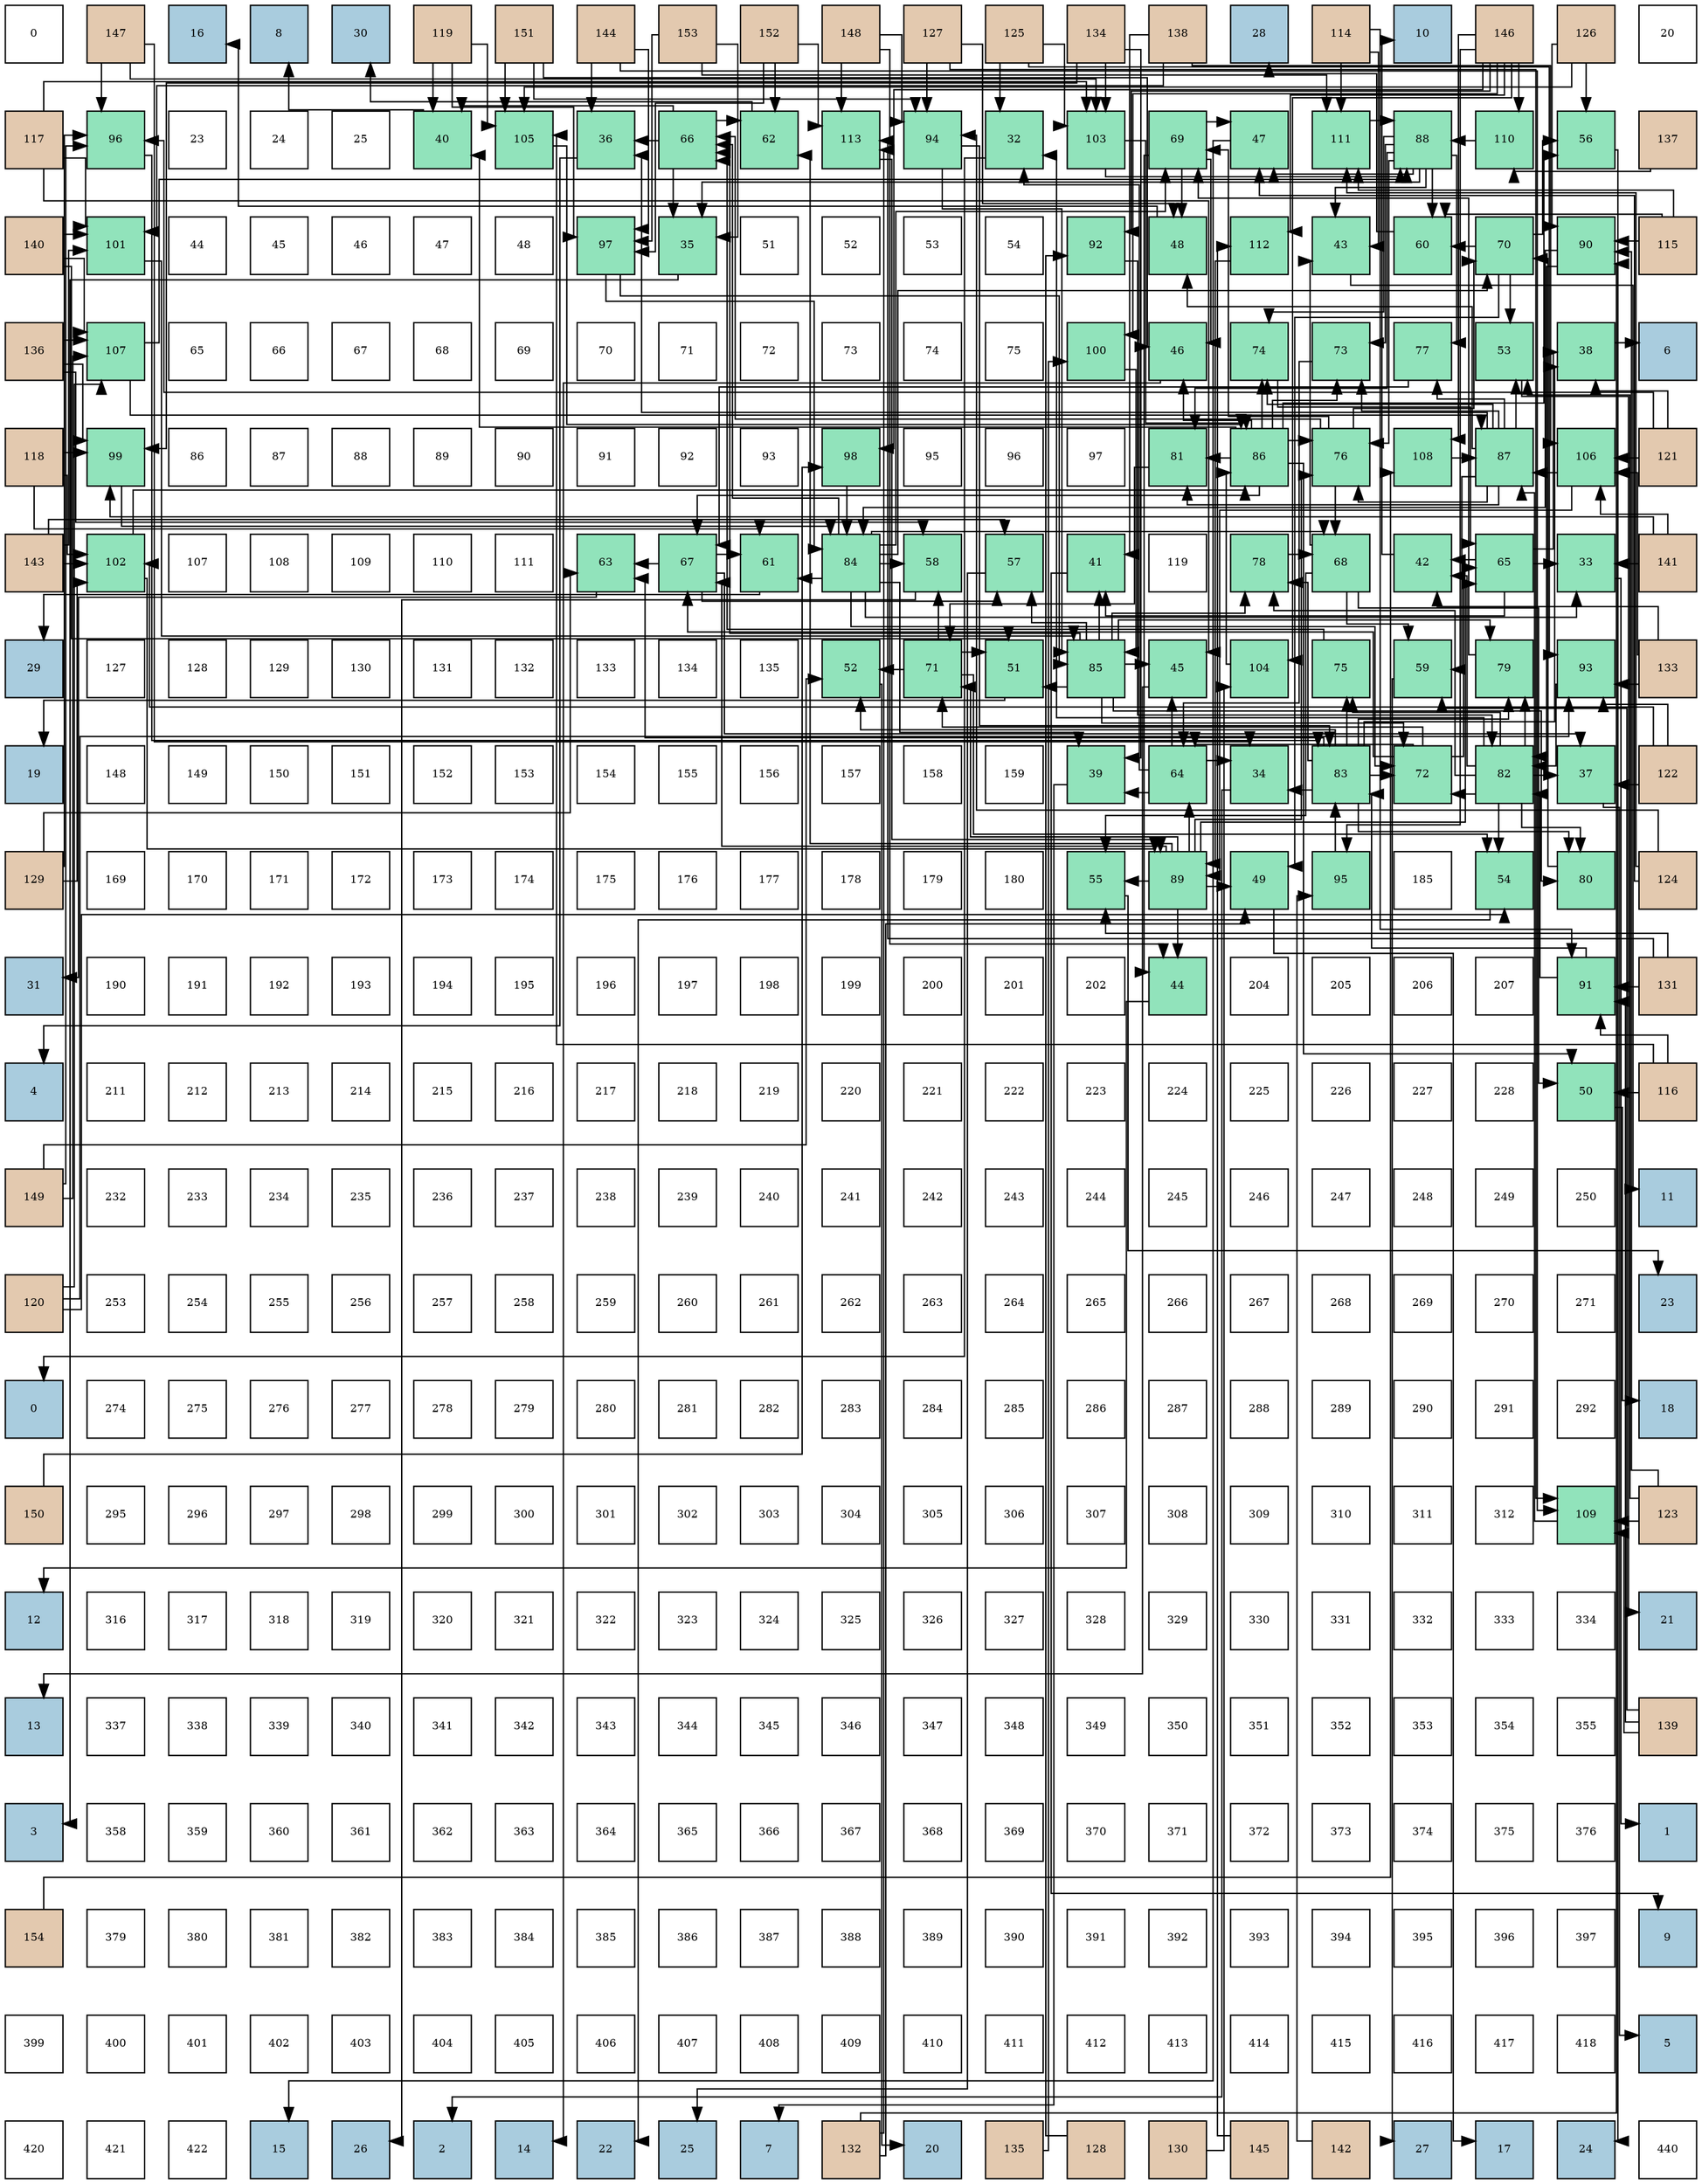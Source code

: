 digraph layout{
 rankdir=TB;
 splines=ortho;
 node [style=filled shape=square fixedsize=true width=0.6];
0[label="0", fontsize=8, fillcolor="#ffffff"];
1[label="147", fontsize=8, fillcolor="#e3c9af"];
2[label="16", fontsize=8, fillcolor="#a9ccde"];
3[label="8", fontsize=8, fillcolor="#a9ccde"];
4[label="30", fontsize=8, fillcolor="#a9ccde"];
5[label="119", fontsize=8, fillcolor="#e3c9af"];
6[label="151", fontsize=8, fillcolor="#e3c9af"];
7[label="144", fontsize=8, fillcolor="#e3c9af"];
8[label="153", fontsize=8, fillcolor="#e3c9af"];
9[label="152", fontsize=8, fillcolor="#e3c9af"];
10[label="148", fontsize=8, fillcolor="#e3c9af"];
11[label="127", fontsize=8, fillcolor="#e3c9af"];
12[label="125", fontsize=8, fillcolor="#e3c9af"];
13[label="134", fontsize=8, fillcolor="#e3c9af"];
14[label="138", fontsize=8, fillcolor="#e3c9af"];
15[label="28", fontsize=8, fillcolor="#a9ccde"];
16[label="114", fontsize=8, fillcolor="#e3c9af"];
17[label="10", fontsize=8, fillcolor="#a9ccde"];
18[label="146", fontsize=8, fillcolor="#e3c9af"];
19[label="126", fontsize=8, fillcolor="#e3c9af"];
20[label="20", fontsize=8, fillcolor="#ffffff"];
21[label="117", fontsize=8, fillcolor="#e3c9af"];
22[label="96", fontsize=8, fillcolor="#91e3bb"];
23[label="23", fontsize=8, fillcolor="#ffffff"];
24[label="24", fontsize=8, fillcolor="#ffffff"];
25[label="25", fontsize=8, fillcolor="#ffffff"];
26[label="40", fontsize=8, fillcolor="#91e3bb"];
27[label="105", fontsize=8, fillcolor="#91e3bb"];
28[label="36", fontsize=8, fillcolor="#91e3bb"];
29[label="66", fontsize=8, fillcolor="#91e3bb"];
30[label="62", fontsize=8, fillcolor="#91e3bb"];
31[label="113", fontsize=8, fillcolor="#91e3bb"];
32[label="94", fontsize=8, fillcolor="#91e3bb"];
33[label="32", fontsize=8, fillcolor="#91e3bb"];
34[label="103", fontsize=8, fillcolor="#91e3bb"];
35[label="69", fontsize=8, fillcolor="#91e3bb"];
36[label="47", fontsize=8, fillcolor="#91e3bb"];
37[label="111", fontsize=8, fillcolor="#91e3bb"];
38[label="88", fontsize=8, fillcolor="#91e3bb"];
39[label="110", fontsize=8, fillcolor="#91e3bb"];
40[label="56", fontsize=8, fillcolor="#91e3bb"];
41[label="137", fontsize=8, fillcolor="#e3c9af"];
42[label="140", fontsize=8, fillcolor="#e3c9af"];
43[label="101", fontsize=8, fillcolor="#91e3bb"];
44[label="44", fontsize=8, fillcolor="#ffffff"];
45[label="45", fontsize=8, fillcolor="#ffffff"];
46[label="46", fontsize=8, fillcolor="#ffffff"];
47[label="47", fontsize=8, fillcolor="#ffffff"];
48[label="48", fontsize=8, fillcolor="#ffffff"];
49[label="97", fontsize=8, fillcolor="#91e3bb"];
50[label="35", fontsize=8, fillcolor="#91e3bb"];
51[label="51", fontsize=8, fillcolor="#ffffff"];
52[label="52", fontsize=8, fillcolor="#ffffff"];
53[label="53", fontsize=8, fillcolor="#ffffff"];
54[label="54", fontsize=8, fillcolor="#ffffff"];
55[label="92", fontsize=8, fillcolor="#91e3bb"];
56[label="48", fontsize=8, fillcolor="#91e3bb"];
57[label="112", fontsize=8, fillcolor="#91e3bb"];
58[label="43", fontsize=8, fillcolor="#91e3bb"];
59[label="60", fontsize=8, fillcolor="#91e3bb"];
60[label="70", fontsize=8, fillcolor="#91e3bb"];
61[label="90", fontsize=8, fillcolor="#91e3bb"];
62[label="115", fontsize=8, fillcolor="#e3c9af"];
63[label="136", fontsize=8, fillcolor="#e3c9af"];
64[label="107", fontsize=8, fillcolor="#91e3bb"];
65[label="65", fontsize=8, fillcolor="#ffffff"];
66[label="66", fontsize=8, fillcolor="#ffffff"];
67[label="67", fontsize=8, fillcolor="#ffffff"];
68[label="68", fontsize=8, fillcolor="#ffffff"];
69[label="69", fontsize=8, fillcolor="#ffffff"];
70[label="70", fontsize=8, fillcolor="#ffffff"];
71[label="71", fontsize=8, fillcolor="#ffffff"];
72[label="72", fontsize=8, fillcolor="#ffffff"];
73[label="73", fontsize=8, fillcolor="#ffffff"];
74[label="74", fontsize=8, fillcolor="#ffffff"];
75[label="75", fontsize=8, fillcolor="#ffffff"];
76[label="100", fontsize=8, fillcolor="#91e3bb"];
77[label="46", fontsize=8, fillcolor="#91e3bb"];
78[label="74", fontsize=8, fillcolor="#91e3bb"];
79[label="73", fontsize=8, fillcolor="#91e3bb"];
80[label="77", fontsize=8, fillcolor="#91e3bb"];
81[label="53", fontsize=8, fillcolor="#91e3bb"];
82[label="38", fontsize=8, fillcolor="#91e3bb"];
83[label="6", fontsize=8, fillcolor="#a9ccde"];
84[label="118", fontsize=8, fillcolor="#e3c9af"];
85[label="99", fontsize=8, fillcolor="#91e3bb"];
86[label="86", fontsize=8, fillcolor="#ffffff"];
87[label="87", fontsize=8, fillcolor="#ffffff"];
88[label="88", fontsize=8, fillcolor="#ffffff"];
89[label="89", fontsize=8, fillcolor="#ffffff"];
90[label="90", fontsize=8, fillcolor="#ffffff"];
91[label="91", fontsize=8, fillcolor="#ffffff"];
92[label="92", fontsize=8, fillcolor="#ffffff"];
93[label="93", fontsize=8, fillcolor="#ffffff"];
94[label="98", fontsize=8, fillcolor="#91e3bb"];
95[label="95", fontsize=8, fillcolor="#ffffff"];
96[label="96", fontsize=8, fillcolor="#ffffff"];
97[label="97", fontsize=8, fillcolor="#ffffff"];
98[label="81", fontsize=8, fillcolor="#91e3bb"];
99[label="86", fontsize=8, fillcolor="#91e3bb"];
100[label="76", fontsize=8, fillcolor="#91e3bb"];
101[label="108", fontsize=8, fillcolor="#91e3bb"];
102[label="87", fontsize=8, fillcolor="#91e3bb"];
103[label="106", fontsize=8, fillcolor="#91e3bb"];
104[label="121", fontsize=8, fillcolor="#e3c9af"];
105[label="143", fontsize=8, fillcolor="#e3c9af"];
106[label="102", fontsize=8, fillcolor="#91e3bb"];
107[label="107", fontsize=8, fillcolor="#ffffff"];
108[label="108", fontsize=8, fillcolor="#ffffff"];
109[label="109", fontsize=8, fillcolor="#ffffff"];
110[label="110", fontsize=8, fillcolor="#ffffff"];
111[label="111", fontsize=8, fillcolor="#ffffff"];
112[label="63", fontsize=8, fillcolor="#91e3bb"];
113[label="67", fontsize=8, fillcolor="#91e3bb"];
114[label="61", fontsize=8, fillcolor="#91e3bb"];
115[label="84", fontsize=8, fillcolor="#91e3bb"];
116[label="58", fontsize=8, fillcolor="#91e3bb"];
117[label="57", fontsize=8, fillcolor="#91e3bb"];
118[label="41", fontsize=8, fillcolor="#91e3bb"];
119[label="119", fontsize=8, fillcolor="#ffffff"];
120[label="78", fontsize=8, fillcolor="#91e3bb"];
121[label="68", fontsize=8, fillcolor="#91e3bb"];
122[label="42", fontsize=8, fillcolor="#91e3bb"];
123[label="65", fontsize=8, fillcolor="#91e3bb"];
124[label="33", fontsize=8, fillcolor="#91e3bb"];
125[label="141", fontsize=8, fillcolor="#e3c9af"];
126[label="29", fontsize=8, fillcolor="#a9ccde"];
127[label="127", fontsize=8, fillcolor="#ffffff"];
128[label="128", fontsize=8, fillcolor="#ffffff"];
129[label="129", fontsize=8, fillcolor="#ffffff"];
130[label="130", fontsize=8, fillcolor="#ffffff"];
131[label="131", fontsize=8, fillcolor="#ffffff"];
132[label="132", fontsize=8, fillcolor="#ffffff"];
133[label="133", fontsize=8, fillcolor="#ffffff"];
134[label="134", fontsize=8, fillcolor="#ffffff"];
135[label="135", fontsize=8, fillcolor="#ffffff"];
136[label="52", fontsize=8, fillcolor="#91e3bb"];
137[label="71", fontsize=8, fillcolor="#91e3bb"];
138[label="51", fontsize=8, fillcolor="#91e3bb"];
139[label="85", fontsize=8, fillcolor="#91e3bb"];
140[label="45", fontsize=8, fillcolor="#91e3bb"];
141[label="104", fontsize=8, fillcolor="#91e3bb"];
142[label="75", fontsize=8, fillcolor="#91e3bb"];
143[label="59", fontsize=8, fillcolor="#91e3bb"];
144[label="79", fontsize=8, fillcolor="#91e3bb"];
145[label="93", fontsize=8, fillcolor="#91e3bb"];
146[label="133", fontsize=8, fillcolor="#e3c9af"];
147[label="19", fontsize=8, fillcolor="#a9ccde"];
148[label="148", fontsize=8, fillcolor="#ffffff"];
149[label="149", fontsize=8, fillcolor="#ffffff"];
150[label="150", fontsize=8, fillcolor="#ffffff"];
151[label="151", fontsize=8, fillcolor="#ffffff"];
152[label="152", fontsize=8, fillcolor="#ffffff"];
153[label="153", fontsize=8, fillcolor="#ffffff"];
154[label="154", fontsize=8, fillcolor="#ffffff"];
155[label="155", fontsize=8, fillcolor="#ffffff"];
156[label="156", fontsize=8, fillcolor="#ffffff"];
157[label="157", fontsize=8, fillcolor="#ffffff"];
158[label="158", fontsize=8, fillcolor="#ffffff"];
159[label="159", fontsize=8, fillcolor="#ffffff"];
160[label="39", fontsize=8, fillcolor="#91e3bb"];
161[label="64", fontsize=8, fillcolor="#91e3bb"];
162[label="34", fontsize=8, fillcolor="#91e3bb"];
163[label="83", fontsize=8, fillcolor="#91e3bb"];
164[label="72", fontsize=8, fillcolor="#91e3bb"];
165[label="82", fontsize=8, fillcolor="#91e3bb"];
166[label="37", fontsize=8, fillcolor="#91e3bb"];
167[label="122", fontsize=8, fillcolor="#e3c9af"];
168[label="129", fontsize=8, fillcolor="#e3c9af"];
169[label="169", fontsize=8, fillcolor="#ffffff"];
170[label="170", fontsize=8, fillcolor="#ffffff"];
171[label="171", fontsize=8, fillcolor="#ffffff"];
172[label="172", fontsize=8, fillcolor="#ffffff"];
173[label="173", fontsize=8, fillcolor="#ffffff"];
174[label="174", fontsize=8, fillcolor="#ffffff"];
175[label="175", fontsize=8, fillcolor="#ffffff"];
176[label="176", fontsize=8, fillcolor="#ffffff"];
177[label="177", fontsize=8, fillcolor="#ffffff"];
178[label="178", fontsize=8, fillcolor="#ffffff"];
179[label="179", fontsize=8, fillcolor="#ffffff"];
180[label="180", fontsize=8, fillcolor="#ffffff"];
181[label="55", fontsize=8, fillcolor="#91e3bb"];
182[label="89", fontsize=8, fillcolor="#91e3bb"];
183[label="49", fontsize=8, fillcolor="#91e3bb"];
184[label="95", fontsize=8, fillcolor="#91e3bb"];
185[label="185", fontsize=8, fillcolor="#ffffff"];
186[label="54", fontsize=8, fillcolor="#91e3bb"];
187[label="80", fontsize=8, fillcolor="#91e3bb"];
188[label="124", fontsize=8, fillcolor="#e3c9af"];
189[label="31", fontsize=8, fillcolor="#a9ccde"];
190[label="190", fontsize=8, fillcolor="#ffffff"];
191[label="191", fontsize=8, fillcolor="#ffffff"];
192[label="192", fontsize=8, fillcolor="#ffffff"];
193[label="193", fontsize=8, fillcolor="#ffffff"];
194[label="194", fontsize=8, fillcolor="#ffffff"];
195[label="195", fontsize=8, fillcolor="#ffffff"];
196[label="196", fontsize=8, fillcolor="#ffffff"];
197[label="197", fontsize=8, fillcolor="#ffffff"];
198[label="198", fontsize=8, fillcolor="#ffffff"];
199[label="199", fontsize=8, fillcolor="#ffffff"];
200[label="200", fontsize=8, fillcolor="#ffffff"];
201[label="201", fontsize=8, fillcolor="#ffffff"];
202[label="202", fontsize=8, fillcolor="#ffffff"];
203[label="44", fontsize=8, fillcolor="#91e3bb"];
204[label="204", fontsize=8, fillcolor="#ffffff"];
205[label="205", fontsize=8, fillcolor="#ffffff"];
206[label="206", fontsize=8, fillcolor="#ffffff"];
207[label="207", fontsize=8, fillcolor="#ffffff"];
208[label="91", fontsize=8, fillcolor="#91e3bb"];
209[label="131", fontsize=8, fillcolor="#e3c9af"];
210[label="4", fontsize=8, fillcolor="#a9ccde"];
211[label="211", fontsize=8, fillcolor="#ffffff"];
212[label="212", fontsize=8, fillcolor="#ffffff"];
213[label="213", fontsize=8, fillcolor="#ffffff"];
214[label="214", fontsize=8, fillcolor="#ffffff"];
215[label="215", fontsize=8, fillcolor="#ffffff"];
216[label="216", fontsize=8, fillcolor="#ffffff"];
217[label="217", fontsize=8, fillcolor="#ffffff"];
218[label="218", fontsize=8, fillcolor="#ffffff"];
219[label="219", fontsize=8, fillcolor="#ffffff"];
220[label="220", fontsize=8, fillcolor="#ffffff"];
221[label="221", fontsize=8, fillcolor="#ffffff"];
222[label="222", fontsize=8, fillcolor="#ffffff"];
223[label="223", fontsize=8, fillcolor="#ffffff"];
224[label="224", fontsize=8, fillcolor="#ffffff"];
225[label="225", fontsize=8, fillcolor="#ffffff"];
226[label="226", fontsize=8, fillcolor="#ffffff"];
227[label="227", fontsize=8, fillcolor="#ffffff"];
228[label="228", fontsize=8, fillcolor="#ffffff"];
229[label="50", fontsize=8, fillcolor="#91e3bb"];
230[label="116", fontsize=8, fillcolor="#e3c9af"];
231[label="149", fontsize=8, fillcolor="#e3c9af"];
232[label="232", fontsize=8, fillcolor="#ffffff"];
233[label="233", fontsize=8, fillcolor="#ffffff"];
234[label="234", fontsize=8, fillcolor="#ffffff"];
235[label="235", fontsize=8, fillcolor="#ffffff"];
236[label="236", fontsize=8, fillcolor="#ffffff"];
237[label="237", fontsize=8, fillcolor="#ffffff"];
238[label="238", fontsize=8, fillcolor="#ffffff"];
239[label="239", fontsize=8, fillcolor="#ffffff"];
240[label="240", fontsize=8, fillcolor="#ffffff"];
241[label="241", fontsize=8, fillcolor="#ffffff"];
242[label="242", fontsize=8, fillcolor="#ffffff"];
243[label="243", fontsize=8, fillcolor="#ffffff"];
244[label="244", fontsize=8, fillcolor="#ffffff"];
245[label="245", fontsize=8, fillcolor="#ffffff"];
246[label="246", fontsize=8, fillcolor="#ffffff"];
247[label="247", fontsize=8, fillcolor="#ffffff"];
248[label="248", fontsize=8, fillcolor="#ffffff"];
249[label="249", fontsize=8, fillcolor="#ffffff"];
250[label="250", fontsize=8, fillcolor="#ffffff"];
251[label="11", fontsize=8, fillcolor="#a9ccde"];
252[label="120", fontsize=8, fillcolor="#e3c9af"];
253[label="253", fontsize=8, fillcolor="#ffffff"];
254[label="254", fontsize=8, fillcolor="#ffffff"];
255[label="255", fontsize=8, fillcolor="#ffffff"];
256[label="256", fontsize=8, fillcolor="#ffffff"];
257[label="257", fontsize=8, fillcolor="#ffffff"];
258[label="258", fontsize=8, fillcolor="#ffffff"];
259[label="259", fontsize=8, fillcolor="#ffffff"];
260[label="260", fontsize=8, fillcolor="#ffffff"];
261[label="261", fontsize=8, fillcolor="#ffffff"];
262[label="262", fontsize=8, fillcolor="#ffffff"];
263[label="263", fontsize=8, fillcolor="#ffffff"];
264[label="264", fontsize=8, fillcolor="#ffffff"];
265[label="265", fontsize=8, fillcolor="#ffffff"];
266[label="266", fontsize=8, fillcolor="#ffffff"];
267[label="267", fontsize=8, fillcolor="#ffffff"];
268[label="268", fontsize=8, fillcolor="#ffffff"];
269[label="269", fontsize=8, fillcolor="#ffffff"];
270[label="270", fontsize=8, fillcolor="#ffffff"];
271[label="271", fontsize=8, fillcolor="#ffffff"];
272[label="23", fontsize=8, fillcolor="#a9ccde"];
273[label="0", fontsize=8, fillcolor="#a9ccde"];
274[label="274", fontsize=8, fillcolor="#ffffff"];
275[label="275", fontsize=8, fillcolor="#ffffff"];
276[label="276", fontsize=8, fillcolor="#ffffff"];
277[label="277", fontsize=8, fillcolor="#ffffff"];
278[label="278", fontsize=8, fillcolor="#ffffff"];
279[label="279", fontsize=8, fillcolor="#ffffff"];
280[label="280", fontsize=8, fillcolor="#ffffff"];
281[label="281", fontsize=8, fillcolor="#ffffff"];
282[label="282", fontsize=8, fillcolor="#ffffff"];
283[label="283", fontsize=8, fillcolor="#ffffff"];
284[label="284", fontsize=8, fillcolor="#ffffff"];
285[label="285", fontsize=8, fillcolor="#ffffff"];
286[label="286", fontsize=8, fillcolor="#ffffff"];
287[label="287", fontsize=8, fillcolor="#ffffff"];
288[label="288", fontsize=8, fillcolor="#ffffff"];
289[label="289", fontsize=8, fillcolor="#ffffff"];
290[label="290", fontsize=8, fillcolor="#ffffff"];
291[label="291", fontsize=8, fillcolor="#ffffff"];
292[label="292", fontsize=8, fillcolor="#ffffff"];
293[label="18", fontsize=8, fillcolor="#a9ccde"];
294[label="150", fontsize=8, fillcolor="#e3c9af"];
295[label="295", fontsize=8, fillcolor="#ffffff"];
296[label="296", fontsize=8, fillcolor="#ffffff"];
297[label="297", fontsize=8, fillcolor="#ffffff"];
298[label="298", fontsize=8, fillcolor="#ffffff"];
299[label="299", fontsize=8, fillcolor="#ffffff"];
300[label="300", fontsize=8, fillcolor="#ffffff"];
301[label="301", fontsize=8, fillcolor="#ffffff"];
302[label="302", fontsize=8, fillcolor="#ffffff"];
303[label="303", fontsize=8, fillcolor="#ffffff"];
304[label="304", fontsize=8, fillcolor="#ffffff"];
305[label="305", fontsize=8, fillcolor="#ffffff"];
306[label="306", fontsize=8, fillcolor="#ffffff"];
307[label="307", fontsize=8, fillcolor="#ffffff"];
308[label="308", fontsize=8, fillcolor="#ffffff"];
309[label="309", fontsize=8, fillcolor="#ffffff"];
310[label="310", fontsize=8, fillcolor="#ffffff"];
311[label="311", fontsize=8, fillcolor="#ffffff"];
312[label="312", fontsize=8, fillcolor="#ffffff"];
313[label="109", fontsize=8, fillcolor="#91e3bb"];
314[label="123", fontsize=8, fillcolor="#e3c9af"];
315[label="12", fontsize=8, fillcolor="#a9ccde"];
316[label="316", fontsize=8, fillcolor="#ffffff"];
317[label="317", fontsize=8, fillcolor="#ffffff"];
318[label="318", fontsize=8, fillcolor="#ffffff"];
319[label="319", fontsize=8, fillcolor="#ffffff"];
320[label="320", fontsize=8, fillcolor="#ffffff"];
321[label="321", fontsize=8, fillcolor="#ffffff"];
322[label="322", fontsize=8, fillcolor="#ffffff"];
323[label="323", fontsize=8, fillcolor="#ffffff"];
324[label="324", fontsize=8, fillcolor="#ffffff"];
325[label="325", fontsize=8, fillcolor="#ffffff"];
326[label="326", fontsize=8, fillcolor="#ffffff"];
327[label="327", fontsize=8, fillcolor="#ffffff"];
328[label="328", fontsize=8, fillcolor="#ffffff"];
329[label="329", fontsize=8, fillcolor="#ffffff"];
330[label="330", fontsize=8, fillcolor="#ffffff"];
331[label="331", fontsize=8, fillcolor="#ffffff"];
332[label="332", fontsize=8, fillcolor="#ffffff"];
333[label="333", fontsize=8, fillcolor="#ffffff"];
334[label="334", fontsize=8, fillcolor="#ffffff"];
335[label="21", fontsize=8, fillcolor="#a9ccde"];
336[label="13", fontsize=8, fillcolor="#a9ccde"];
337[label="337", fontsize=8, fillcolor="#ffffff"];
338[label="338", fontsize=8, fillcolor="#ffffff"];
339[label="339", fontsize=8, fillcolor="#ffffff"];
340[label="340", fontsize=8, fillcolor="#ffffff"];
341[label="341", fontsize=8, fillcolor="#ffffff"];
342[label="342", fontsize=8, fillcolor="#ffffff"];
343[label="343", fontsize=8, fillcolor="#ffffff"];
344[label="344", fontsize=8, fillcolor="#ffffff"];
345[label="345", fontsize=8, fillcolor="#ffffff"];
346[label="346", fontsize=8, fillcolor="#ffffff"];
347[label="347", fontsize=8, fillcolor="#ffffff"];
348[label="348", fontsize=8, fillcolor="#ffffff"];
349[label="349", fontsize=8, fillcolor="#ffffff"];
350[label="350", fontsize=8, fillcolor="#ffffff"];
351[label="351", fontsize=8, fillcolor="#ffffff"];
352[label="352", fontsize=8, fillcolor="#ffffff"];
353[label="353", fontsize=8, fillcolor="#ffffff"];
354[label="354", fontsize=8, fillcolor="#ffffff"];
355[label="355", fontsize=8, fillcolor="#ffffff"];
356[label="139", fontsize=8, fillcolor="#e3c9af"];
357[label="3", fontsize=8, fillcolor="#a9ccde"];
358[label="358", fontsize=8, fillcolor="#ffffff"];
359[label="359", fontsize=8, fillcolor="#ffffff"];
360[label="360", fontsize=8, fillcolor="#ffffff"];
361[label="361", fontsize=8, fillcolor="#ffffff"];
362[label="362", fontsize=8, fillcolor="#ffffff"];
363[label="363", fontsize=8, fillcolor="#ffffff"];
364[label="364", fontsize=8, fillcolor="#ffffff"];
365[label="365", fontsize=8, fillcolor="#ffffff"];
366[label="366", fontsize=8, fillcolor="#ffffff"];
367[label="367", fontsize=8, fillcolor="#ffffff"];
368[label="368", fontsize=8, fillcolor="#ffffff"];
369[label="369", fontsize=8, fillcolor="#ffffff"];
370[label="370", fontsize=8, fillcolor="#ffffff"];
371[label="371", fontsize=8, fillcolor="#ffffff"];
372[label="372", fontsize=8, fillcolor="#ffffff"];
373[label="373", fontsize=8, fillcolor="#ffffff"];
374[label="374", fontsize=8, fillcolor="#ffffff"];
375[label="375", fontsize=8, fillcolor="#ffffff"];
376[label="376", fontsize=8, fillcolor="#ffffff"];
377[label="1", fontsize=8, fillcolor="#a9ccde"];
378[label="154", fontsize=8, fillcolor="#e3c9af"];
379[label="379", fontsize=8, fillcolor="#ffffff"];
380[label="380", fontsize=8, fillcolor="#ffffff"];
381[label="381", fontsize=8, fillcolor="#ffffff"];
382[label="382", fontsize=8, fillcolor="#ffffff"];
383[label="383", fontsize=8, fillcolor="#ffffff"];
384[label="384", fontsize=8, fillcolor="#ffffff"];
385[label="385", fontsize=8, fillcolor="#ffffff"];
386[label="386", fontsize=8, fillcolor="#ffffff"];
387[label="387", fontsize=8, fillcolor="#ffffff"];
388[label="388", fontsize=8, fillcolor="#ffffff"];
389[label="389", fontsize=8, fillcolor="#ffffff"];
390[label="390", fontsize=8, fillcolor="#ffffff"];
391[label="391", fontsize=8, fillcolor="#ffffff"];
392[label="392", fontsize=8, fillcolor="#ffffff"];
393[label="393", fontsize=8, fillcolor="#ffffff"];
394[label="394", fontsize=8, fillcolor="#ffffff"];
395[label="395", fontsize=8, fillcolor="#ffffff"];
396[label="396", fontsize=8, fillcolor="#ffffff"];
397[label="397", fontsize=8, fillcolor="#ffffff"];
398[label="9", fontsize=8, fillcolor="#a9ccde"];
399[label="399", fontsize=8, fillcolor="#ffffff"];
400[label="400", fontsize=8, fillcolor="#ffffff"];
401[label="401", fontsize=8, fillcolor="#ffffff"];
402[label="402", fontsize=8, fillcolor="#ffffff"];
403[label="403", fontsize=8, fillcolor="#ffffff"];
404[label="404", fontsize=8, fillcolor="#ffffff"];
405[label="405", fontsize=8, fillcolor="#ffffff"];
406[label="406", fontsize=8, fillcolor="#ffffff"];
407[label="407", fontsize=8, fillcolor="#ffffff"];
408[label="408", fontsize=8, fillcolor="#ffffff"];
409[label="409", fontsize=8, fillcolor="#ffffff"];
410[label="410", fontsize=8, fillcolor="#ffffff"];
411[label="411", fontsize=8, fillcolor="#ffffff"];
412[label="412", fontsize=8, fillcolor="#ffffff"];
413[label="413", fontsize=8, fillcolor="#ffffff"];
414[label="414", fontsize=8, fillcolor="#ffffff"];
415[label="415", fontsize=8, fillcolor="#ffffff"];
416[label="416", fontsize=8, fillcolor="#ffffff"];
417[label="417", fontsize=8, fillcolor="#ffffff"];
418[label="418", fontsize=8, fillcolor="#ffffff"];
419[label="5", fontsize=8, fillcolor="#a9ccde"];
420[label="420", fontsize=8, fillcolor="#ffffff"];
421[label="421", fontsize=8, fillcolor="#ffffff"];
422[label="422", fontsize=8, fillcolor="#ffffff"];
423[label="15", fontsize=8, fillcolor="#a9ccde"];
424[label="26", fontsize=8, fillcolor="#a9ccde"];
425[label="2", fontsize=8, fillcolor="#a9ccde"];
426[label="14", fontsize=8, fillcolor="#a9ccde"];
427[label="22", fontsize=8, fillcolor="#a9ccde"];
428[label="25", fontsize=8, fillcolor="#a9ccde"];
429[label="7", fontsize=8, fillcolor="#a9ccde"];
430[label="132", fontsize=8, fillcolor="#e3c9af"];
431[label="20", fontsize=8, fillcolor="#a9ccde"];
432[label="135", fontsize=8, fillcolor="#e3c9af"];
433[label="128", fontsize=8, fillcolor="#e3c9af"];
434[label="130", fontsize=8, fillcolor="#e3c9af"];
435[label="145", fontsize=8, fillcolor="#e3c9af"];
436[label="142", fontsize=8, fillcolor="#e3c9af"];
437[label="27", fontsize=8, fillcolor="#a9ccde"];
438[label="17", fontsize=8, fillcolor="#a9ccde"];
439[label="24", fontsize=8, fillcolor="#a9ccde"];
440[label="440", fontsize=8, fillcolor="#ffffff"];
edge [constraint=false, style=vis];33 -> 273;
124 -> 377;
162 -> 425;
50 -> 357;
28 -> 210;
166 -> 419;
82 -> 83;
160 -> 429;
26 -> 3;
118 -> 398;
122 -> 17;
58 -> 251;
203 -> 315;
140 -> 336;
77 -> 426;
36 -> 423;
56 -> 2;
183 -> 438;
229 -> 293;
138 -> 147;
136 -> 431;
81 -> 335;
186 -> 427;
181 -> 272;
40 -> 439;
117 -> 428;
116 -> 424;
143 -> 437;
59 -> 15;
114 -> 126;
30 -> 4;
112 -> 189;
161 -> 33;
161 -> 162;
161 -> 160;
161 -> 140;
123 -> 124;
123 -> 82;
123 -> 118;
123 -> 122;
29 -> 50;
29 -> 28;
29 -> 26;
29 -> 30;
113 -> 166;
113 -> 117;
113 -> 114;
113 -> 112;
121 -> 58;
121 -> 229;
121 -> 181;
121 -> 143;
35 -> 203;
35 -> 77;
35 -> 36;
35 -> 56;
60 -> 183;
60 -> 81;
60 -> 40;
60 -> 59;
137 -> 138;
137 -> 136;
137 -> 186;
137 -> 116;
164 -> 161;
164 -> 123;
164 -> 113;
164 -> 137;
79 -> 161;
78 -> 123;
142 -> 29;
100 -> 29;
100 -> 121;
100 -> 35;
100 -> 60;
80 -> 113;
120 -> 121;
144 -> 35;
187 -> 60;
98 -> 137;
165 -> 33;
165 -> 166;
165 -> 122;
165 -> 186;
165 -> 164;
165 -> 142;
165 -> 120;
165 -> 144;
165 -> 187;
163 -> 162;
163 -> 82;
163 -> 136;
163 -> 112;
163 -> 164;
163 -> 142;
163 -> 120;
163 -> 144;
163 -> 187;
115 -> 124;
115 -> 160;
115 -> 116;
115 -> 114;
115 -> 29;
115 -> 121;
115 -> 35;
115 -> 60;
115 -> 164;
139 -> 118;
139 -> 140;
139 -> 138;
139 -> 117;
139 -> 29;
139 -> 164;
139 -> 120;
139 -> 144;
139 -> 187;
99 -> 26;
99 -> 77;
99 -> 229;
99 -> 40;
99 -> 113;
99 -> 79;
99 -> 78;
99 -> 100;
99 -> 98;
102 -> 28;
102 -> 56;
102 -> 81;
102 -> 143;
102 -> 79;
102 -> 78;
102 -> 100;
102 -> 80;
102 -> 98;
38 -> 50;
38 -> 58;
38 -> 36;
38 -> 59;
38 -> 79;
38 -> 78;
38 -> 100;
38 -> 80;
38 -> 98;
182 -> 203;
182 -> 183;
182 -> 181;
182 -> 30;
182 -> 161;
182 -> 123;
182 -> 113;
182 -> 137;
182 -> 100;
61 -> 165;
61 -> 115;
208 -> 165;
208 -> 163;
55 -> 165;
145 -> 165;
32 -> 163;
32 -> 139;
184 -> 163;
22 -> 163;
49 -> 115;
49 -> 139;
94 -> 115;
85 -> 115;
76 -> 139;
43 -> 139;
106 -> 99;
106 -> 182;
34 -> 99;
34 -> 38;
141 -> 99;
27 -> 99;
103 -> 102;
103 -> 182;
64 -> 102;
64 -> 38;
101 -> 102;
313 -> 102;
39 -> 38;
37 -> 38;
57 -> 182;
31 -> 182;
16 -> 58;
16 -> 208;
16 -> 37;
62 -> 59;
62 -> 61;
62 -> 37;
230 -> 229;
230 -> 208;
230 -> 27;
21 -> 140;
21 -> 43;
21 -> 34;
84 -> 114;
84 -> 85;
84 -> 106;
5 -> 26;
5 -> 49;
5 -> 27;
252 -> 186;
252 -> 145;
252 -> 64;
104 -> 82;
104 -> 22;
104 -> 103;
167 -> 166;
167 -> 145;
167 -> 106;
314 -> 81;
314 -> 61;
314 -> 313;
188 -> 36;
188 -> 32;
188 -> 37;
12 -> 33;
12 -> 145;
12 -> 34;
19 -> 40;
19 -> 61;
19 -> 27;
11 -> 56;
11 -> 32;
11 -> 313;
433 -> 55;
168 -> 112;
168 -> 22;
168 -> 106;
434 -> 141;
209 -> 181;
209 -> 208;
209 -> 31;
430 -> 183;
430 -> 61;
430 -> 31;
146 -> 122;
146 -> 145;
146 -> 103;
13 -> 160;
13 -> 85;
13 -> 34;
432 -> 76;
63 -> 116;
63 -> 85;
63 -> 64;
41 -> 39;
14 -> 118;
14 -> 43;
14 -> 103;
356 -> 143;
356 -> 208;
356 -> 313;
42 -> 138;
42 -> 43;
42 -> 64;
125 -> 124;
125 -> 85;
125 -> 103;
436 -> 184;
105 -> 117;
105 -> 43;
105 -> 106;
7 -> 28;
7 -> 49;
7 -> 313;
435 -> 57;
18 -> 55;
18 -> 184;
18 -> 94;
18 -> 76;
18 -> 141;
18 -> 101;
18 -> 39;
18 -> 57;
1 -> 162;
1 -> 22;
1 -> 34;
10 -> 203;
10 -> 32;
10 -> 31;
231 -> 136;
231 -> 22;
231 -> 64;
294 -> 94;
6 -> 77;
6 -> 32;
6 -> 27;
9 -> 30;
9 -> 49;
9 -> 31;
8 -> 50;
8 -> 49;
8 -> 37;
378 -> 101;
edge [constraint=true, style=invis];
0 -> 21 -> 42 -> 63 -> 84 -> 105 -> 126 -> 147 -> 168 -> 189 -> 210 -> 231 -> 252 -> 273 -> 294 -> 315 -> 336 -> 357 -> 378 -> 399 -> 420;
1 -> 22 -> 43 -> 64 -> 85 -> 106 -> 127 -> 148 -> 169 -> 190 -> 211 -> 232 -> 253 -> 274 -> 295 -> 316 -> 337 -> 358 -> 379 -> 400 -> 421;
2 -> 23 -> 44 -> 65 -> 86 -> 107 -> 128 -> 149 -> 170 -> 191 -> 212 -> 233 -> 254 -> 275 -> 296 -> 317 -> 338 -> 359 -> 380 -> 401 -> 422;
3 -> 24 -> 45 -> 66 -> 87 -> 108 -> 129 -> 150 -> 171 -> 192 -> 213 -> 234 -> 255 -> 276 -> 297 -> 318 -> 339 -> 360 -> 381 -> 402 -> 423;
4 -> 25 -> 46 -> 67 -> 88 -> 109 -> 130 -> 151 -> 172 -> 193 -> 214 -> 235 -> 256 -> 277 -> 298 -> 319 -> 340 -> 361 -> 382 -> 403 -> 424;
5 -> 26 -> 47 -> 68 -> 89 -> 110 -> 131 -> 152 -> 173 -> 194 -> 215 -> 236 -> 257 -> 278 -> 299 -> 320 -> 341 -> 362 -> 383 -> 404 -> 425;
6 -> 27 -> 48 -> 69 -> 90 -> 111 -> 132 -> 153 -> 174 -> 195 -> 216 -> 237 -> 258 -> 279 -> 300 -> 321 -> 342 -> 363 -> 384 -> 405 -> 426;
7 -> 28 -> 49 -> 70 -> 91 -> 112 -> 133 -> 154 -> 175 -> 196 -> 217 -> 238 -> 259 -> 280 -> 301 -> 322 -> 343 -> 364 -> 385 -> 406 -> 427;
8 -> 29 -> 50 -> 71 -> 92 -> 113 -> 134 -> 155 -> 176 -> 197 -> 218 -> 239 -> 260 -> 281 -> 302 -> 323 -> 344 -> 365 -> 386 -> 407 -> 428;
9 -> 30 -> 51 -> 72 -> 93 -> 114 -> 135 -> 156 -> 177 -> 198 -> 219 -> 240 -> 261 -> 282 -> 303 -> 324 -> 345 -> 366 -> 387 -> 408 -> 429;
10 -> 31 -> 52 -> 73 -> 94 -> 115 -> 136 -> 157 -> 178 -> 199 -> 220 -> 241 -> 262 -> 283 -> 304 -> 325 -> 346 -> 367 -> 388 -> 409 -> 430;
11 -> 32 -> 53 -> 74 -> 95 -> 116 -> 137 -> 158 -> 179 -> 200 -> 221 -> 242 -> 263 -> 284 -> 305 -> 326 -> 347 -> 368 -> 389 -> 410 -> 431;
12 -> 33 -> 54 -> 75 -> 96 -> 117 -> 138 -> 159 -> 180 -> 201 -> 222 -> 243 -> 264 -> 285 -> 306 -> 327 -> 348 -> 369 -> 390 -> 411 -> 432;
13 -> 34 -> 55 -> 76 -> 97 -> 118 -> 139 -> 160 -> 181 -> 202 -> 223 -> 244 -> 265 -> 286 -> 307 -> 328 -> 349 -> 370 -> 391 -> 412 -> 433;
14 -> 35 -> 56 -> 77 -> 98 -> 119 -> 140 -> 161 -> 182 -> 203 -> 224 -> 245 -> 266 -> 287 -> 308 -> 329 -> 350 -> 371 -> 392 -> 413 -> 434;
15 -> 36 -> 57 -> 78 -> 99 -> 120 -> 141 -> 162 -> 183 -> 204 -> 225 -> 246 -> 267 -> 288 -> 309 -> 330 -> 351 -> 372 -> 393 -> 414 -> 435;
16 -> 37 -> 58 -> 79 -> 100 -> 121 -> 142 -> 163 -> 184 -> 205 -> 226 -> 247 -> 268 -> 289 -> 310 -> 331 -> 352 -> 373 -> 394 -> 415 -> 436;
17 -> 38 -> 59 -> 80 -> 101 -> 122 -> 143 -> 164 -> 185 -> 206 -> 227 -> 248 -> 269 -> 290 -> 311 -> 332 -> 353 -> 374 -> 395 -> 416 -> 437;
18 -> 39 -> 60 -> 81 -> 102 -> 123 -> 144 -> 165 -> 186 -> 207 -> 228 -> 249 -> 270 -> 291 -> 312 -> 333 -> 354 -> 375 -> 396 -> 417 -> 438;
19 -> 40 -> 61 -> 82 -> 103 -> 124 -> 145 -> 166 -> 187 -> 208 -> 229 -> 250 -> 271 -> 292 -> 313 -> 334 -> 355 -> 376 -> 397 -> 418 -> 439;
20 -> 41 -> 62 -> 83 -> 104 -> 125 -> 146 -> 167 -> 188 -> 209 -> 230 -> 251 -> 272 -> 293 -> 314 -> 335 -> 356 -> 377 -> 398 -> 419 -> 440;
rank = same {0 -> 1 -> 2 -> 3 -> 4 -> 5 -> 6 -> 7 -> 8 -> 9 -> 10 -> 11 -> 12 -> 13 -> 14 -> 15 -> 16 -> 17 -> 18 -> 19 -> 20};
rank = same {21 -> 22 -> 23 -> 24 -> 25 -> 26 -> 27 -> 28 -> 29 -> 30 -> 31 -> 32 -> 33 -> 34 -> 35 -> 36 -> 37 -> 38 -> 39 -> 40 -> 41};
rank = same {42 -> 43 -> 44 -> 45 -> 46 -> 47 -> 48 -> 49 -> 50 -> 51 -> 52 -> 53 -> 54 -> 55 -> 56 -> 57 -> 58 -> 59 -> 60 -> 61 -> 62};
rank = same {63 -> 64 -> 65 -> 66 -> 67 -> 68 -> 69 -> 70 -> 71 -> 72 -> 73 -> 74 -> 75 -> 76 -> 77 -> 78 -> 79 -> 80 -> 81 -> 82 -> 83};
rank = same {84 -> 85 -> 86 -> 87 -> 88 -> 89 -> 90 -> 91 -> 92 -> 93 -> 94 -> 95 -> 96 -> 97 -> 98 -> 99 -> 100 -> 101 -> 102 -> 103 -> 104};
rank = same {105 -> 106 -> 107 -> 108 -> 109 -> 110 -> 111 -> 112 -> 113 -> 114 -> 115 -> 116 -> 117 -> 118 -> 119 -> 120 -> 121 -> 122 -> 123 -> 124 -> 125};
rank = same {126 -> 127 -> 128 -> 129 -> 130 -> 131 -> 132 -> 133 -> 134 -> 135 -> 136 -> 137 -> 138 -> 139 -> 140 -> 141 -> 142 -> 143 -> 144 -> 145 -> 146};
rank = same {147 -> 148 -> 149 -> 150 -> 151 -> 152 -> 153 -> 154 -> 155 -> 156 -> 157 -> 158 -> 159 -> 160 -> 161 -> 162 -> 163 -> 164 -> 165 -> 166 -> 167};
rank = same {168 -> 169 -> 170 -> 171 -> 172 -> 173 -> 174 -> 175 -> 176 -> 177 -> 178 -> 179 -> 180 -> 181 -> 182 -> 183 -> 184 -> 185 -> 186 -> 187 -> 188};
rank = same {189 -> 190 -> 191 -> 192 -> 193 -> 194 -> 195 -> 196 -> 197 -> 198 -> 199 -> 200 -> 201 -> 202 -> 203 -> 204 -> 205 -> 206 -> 207 -> 208 -> 209};
rank = same {210 -> 211 -> 212 -> 213 -> 214 -> 215 -> 216 -> 217 -> 218 -> 219 -> 220 -> 221 -> 222 -> 223 -> 224 -> 225 -> 226 -> 227 -> 228 -> 229 -> 230};
rank = same {231 -> 232 -> 233 -> 234 -> 235 -> 236 -> 237 -> 238 -> 239 -> 240 -> 241 -> 242 -> 243 -> 244 -> 245 -> 246 -> 247 -> 248 -> 249 -> 250 -> 251};
rank = same {252 -> 253 -> 254 -> 255 -> 256 -> 257 -> 258 -> 259 -> 260 -> 261 -> 262 -> 263 -> 264 -> 265 -> 266 -> 267 -> 268 -> 269 -> 270 -> 271 -> 272};
rank = same {273 -> 274 -> 275 -> 276 -> 277 -> 278 -> 279 -> 280 -> 281 -> 282 -> 283 -> 284 -> 285 -> 286 -> 287 -> 288 -> 289 -> 290 -> 291 -> 292 -> 293};
rank = same {294 -> 295 -> 296 -> 297 -> 298 -> 299 -> 300 -> 301 -> 302 -> 303 -> 304 -> 305 -> 306 -> 307 -> 308 -> 309 -> 310 -> 311 -> 312 -> 313 -> 314};
rank = same {315 -> 316 -> 317 -> 318 -> 319 -> 320 -> 321 -> 322 -> 323 -> 324 -> 325 -> 326 -> 327 -> 328 -> 329 -> 330 -> 331 -> 332 -> 333 -> 334 -> 335};
rank = same {336 -> 337 -> 338 -> 339 -> 340 -> 341 -> 342 -> 343 -> 344 -> 345 -> 346 -> 347 -> 348 -> 349 -> 350 -> 351 -> 352 -> 353 -> 354 -> 355 -> 356};
rank = same {357 -> 358 -> 359 -> 360 -> 361 -> 362 -> 363 -> 364 -> 365 -> 366 -> 367 -> 368 -> 369 -> 370 -> 371 -> 372 -> 373 -> 374 -> 375 -> 376 -> 377};
rank = same {378 -> 379 -> 380 -> 381 -> 382 -> 383 -> 384 -> 385 -> 386 -> 387 -> 388 -> 389 -> 390 -> 391 -> 392 -> 393 -> 394 -> 395 -> 396 -> 397 -> 398};
rank = same {399 -> 400 -> 401 -> 402 -> 403 -> 404 -> 405 -> 406 -> 407 -> 408 -> 409 -> 410 -> 411 -> 412 -> 413 -> 414 -> 415 -> 416 -> 417 -> 418 -> 419};
rank = same {420 -> 421 -> 422 -> 423 -> 424 -> 425 -> 426 -> 427 -> 428 -> 429 -> 430 -> 431 -> 432 -> 433 -> 434 -> 435 -> 436 -> 437 -> 438 -> 439 -> 440};
}